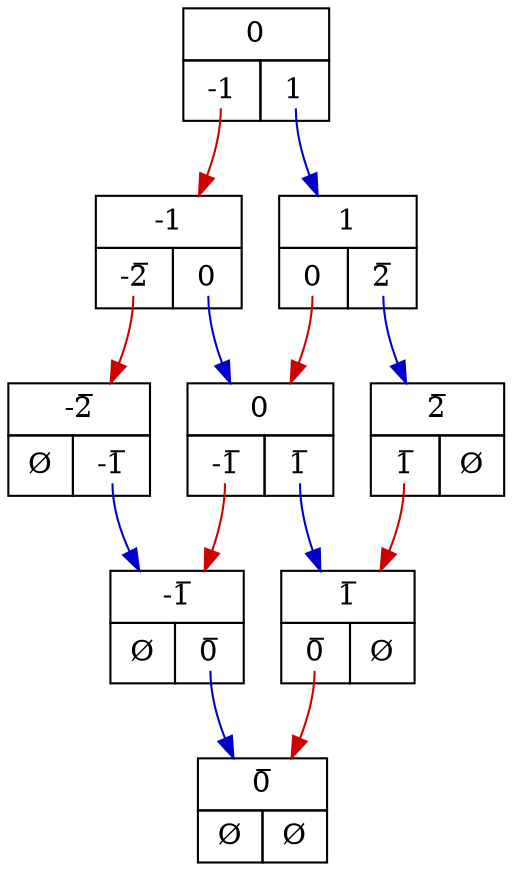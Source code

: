 digraph "0.0" {
   node_1 [shape=none,margin=0,label=
         <<TABLE BORDER="0" CELLBORDER="1" CELLSPACING="0" CELLPADDING="4">
         <TR><TD COLSPAN="2">0</TD></TR>
         <TR><TD PORT="L"> <TABLE BORDER="0" CELLBORDER="0" CELLPADDING="0"><TR><TD PORT="-1,1"> -1 </TD> &nbsp; </TR></TABLE> </TD><TD PORT="R"> <TABLE BORDER="0" CELLBORDER="0" CELLPADDING="0"><TR><TD PORT="1,1"> 1 </TD> &nbsp; </TR></TABLE> </TD></TR>
         </TABLE>>,
         ];
   node_1:"-1,1" -> node_2 [color="red3", dir=forward];
   node_2 [shape=none,margin=0,label=
         <<TABLE BORDER="0" CELLBORDER="1" CELLSPACING="0" CELLPADDING="4">
         <TR><TD COLSPAN="2">-1</TD></TR>
         <TR><TD PORT="L"> <TABLE BORDER="0" CELLBORDER="0" CELLPADDING="0"><TR><TD PORT="-2,1"> -2̅ </TD> &nbsp; </TR></TABLE> </TD><TD PORT="R"> <TABLE BORDER="0" CELLBORDER="0" CELLPADDING="0"><TR><TD PORT="0,1"> 0 </TD> &nbsp; </TR></TABLE> </TD></TR>
         </TABLE>>,
         ];
   node_2:"-2,1" -> node_3 [color="red3", dir=forward];
   node_3 [shape=none,margin=0,label=
         <<TABLE BORDER="0" CELLBORDER="1" CELLSPACING="0" CELLPADDING="4">
         <TR><TD COLSPAN="2">-2̅</TD></TR>
         <TR><TD PORT="L"> Ø </TD><TD PORT="R"> <TABLE BORDER="0" CELLBORDER="0" CELLPADDING="0"><TR><TD PORT="-1,1"> -1̅ </TD> &nbsp; </TR></TABLE> </TD></TR>
         </TABLE>>,
         ];
   node_3:"-1,1" -> node_4 [color="blue3", dir=forward];
   node_4 [shape=none,margin=0,label=
         <<TABLE BORDER="0" CELLBORDER="1" CELLSPACING="0" CELLPADDING="4">
         <TR><TD COLSPAN="2">-1̅</TD></TR>
         <TR><TD PORT="L"> Ø </TD><TD PORT="R"> <TABLE BORDER="0" CELLBORDER="0" CELLPADDING="0"><TR><TD PORT="0,1"> 0̅ </TD> &nbsp; </TR></TABLE> </TD></TR>
         </TABLE>>,
         ];
   node_4:"0,1" -> node_5 [color="blue3", dir=forward];
   node_5 [shape=none,margin=0,label=
         <<TABLE BORDER="0" CELLBORDER="1" CELLSPACING="0" CELLPADDING="4">
         <TR><TD COLSPAN="2">0̅</TD></TR>
         <TR><TD PORT="L"> Ø </TD><TD PORT="R"> Ø </TD></TR>
         </TABLE>>,
         ];
   node_2:"0,1" -> node_6 [color="blue3", dir=forward];
   node_6 [shape=none,margin=0,label=
         <<TABLE BORDER="0" CELLBORDER="1" CELLSPACING="0" CELLPADDING="4">
         <TR><TD COLSPAN="2">0</TD></TR>
         <TR><TD PORT="L"> <TABLE BORDER="0" CELLBORDER="0" CELLPADDING="0"><TR><TD PORT="-1,1"> -1̅ </TD> &nbsp; </TR></TABLE> </TD><TD PORT="R"> <TABLE BORDER="0" CELLBORDER="0" CELLPADDING="0"><TR><TD PORT="1,1"> 1̅ </TD> &nbsp; </TR></TABLE> </TD></TR>
         </TABLE>>,
         ];
   node_6:"-1,1" -> node_4 [color="red3", dir=forward];
   node_6:"1,1" -> node_7 [color="blue3", dir=forward];
   node_7 [shape=none,margin=0,label=
         <<TABLE BORDER="0" CELLBORDER="1" CELLSPACING="0" CELLPADDING="4">
         <TR><TD COLSPAN="2">1̅</TD></TR>
         <TR><TD PORT="L"> <TABLE BORDER="0" CELLBORDER="0" CELLPADDING="0"><TR><TD PORT="0,1"> 0̅ </TD> &nbsp; </TR></TABLE> </TD><TD PORT="R"> Ø </TD></TR>
         </TABLE>>,
         ];
   node_7:"0,1" -> node_5 [color="red3", dir=forward];
   node_1:"1,1" -> node_8 [color="blue3", dir=forward];
   node_8 [shape=none,margin=0,label=
         <<TABLE BORDER="0" CELLBORDER="1" CELLSPACING="0" CELLPADDING="4">
         <TR><TD COLSPAN="2">1</TD></TR>
         <TR><TD PORT="L"> <TABLE BORDER="0" CELLBORDER="0" CELLPADDING="0"><TR><TD PORT="0,1"> 0 </TD> &nbsp; </TR></TABLE> </TD><TD PORT="R"> <TABLE BORDER="0" CELLBORDER="0" CELLPADDING="0"><TR><TD PORT="2,1"> 2̅ </TD> &nbsp; </TR></TABLE> </TD></TR>
         </TABLE>>,
         ];
   node_8:"0,1" -> node_6 [color="red3", dir=forward];
   node_8:"2,1" -> node_9 [color="blue3", dir=forward];
   node_9 [shape=none,margin=0,label=
         <<TABLE BORDER="0" CELLBORDER="1" CELLSPACING="0" CELLPADDING="4">
         <TR><TD COLSPAN="2">2̅</TD></TR>
         <TR><TD PORT="L"> <TABLE BORDER="0" CELLBORDER="0" CELLPADDING="0"><TR><TD PORT="1,1"> 1̅ </TD> &nbsp; </TR></TABLE> </TD><TD PORT="R"> Ø </TD></TR>
         </TABLE>>,
         ];
   node_9:"1,1" -> node_7 [color="red3", dir=forward];
}
